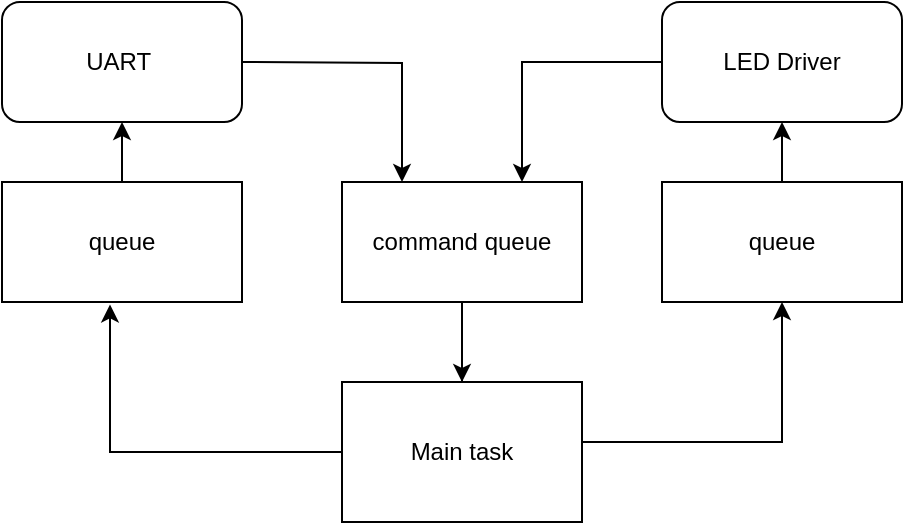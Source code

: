 <mxfile version="14.6.10" type="github">
  <diagram id="n0rHSR_Zh-n0s8IzZnWL" name="Page-1">
    <mxGraphModel dx="1038" dy="477" grid="1" gridSize="10" guides="1" tooltips="1" connect="1" arrows="1" fold="1" page="1" pageScale="1" pageWidth="850" pageHeight="1100" math="0" shadow="0">
      <root>
        <mxCell id="0" />
        <mxCell id="1" parent="0" />
        <mxCell id="daWbAfulQ-cQzg4_Ituz-1" value="Main task" style="rounded=0;whiteSpace=wrap;html=1;" vertex="1" parent="1">
          <mxGeometry x="250" y="260" width="120" height="70" as="geometry" />
        </mxCell>
        <mxCell id="daWbAfulQ-cQzg4_Ituz-2" value="UART&amp;nbsp;" style="rounded=1;whiteSpace=wrap;html=1;" vertex="1" parent="1">
          <mxGeometry x="80" y="70" width="120" height="60" as="geometry" />
        </mxCell>
        <mxCell id="daWbAfulQ-cQzg4_Ituz-3" value="LED Driver" style="rounded=1;whiteSpace=wrap;html=1;" vertex="1" parent="1">
          <mxGeometry x="410" y="70" width="120" height="60" as="geometry" />
        </mxCell>
        <mxCell id="daWbAfulQ-cQzg4_Ituz-15" value="" style="edgeStyle=orthogonalEdgeStyle;rounded=0;orthogonalLoop=1;jettySize=auto;html=1;" edge="1" parent="1" target="daWbAfulQ-cQzg4_Ituz-1">
          <mxGeometry relative="1" as="geometry">
            <mxPoint x="310" y="260" as="sourcePoint" />
            <Array as="points">
              <mxPoint x="310" y="220" />
              <mxPoint x="310" y="220" />
            </Array>
          </mxGeometry>
        </mxCell>
        <mxCell id="daWbAfulQ-cQzg4_Ituz-4" value="command queue" style="rounded=0;whiteSpace=wrap;html=1;" vertex="1" parent="1">
          <mxGeometry x="250" y="160" width="120" height="60" as="geometry" />
        </mxCell>
        <mxCell id="daWbAfulQ-cQzg4_Ituz-11" style="edgeStyle=orthogonalEdgeStyle;rounded=0;orthogonalLoop=1;jettySize=auto;html=1;exitX=0.5;exitY=0;exitDx=0;exitDy=0;entryX=0.5;entryY=1;entryDx=0;entryDy=0;" edge="1" parent="1" source="daWbAfulQ-cQzg4_Ituz-5" target="daWbAfulQ-cQzg4_Ituz-2">
          <mxGeometry relative="1" as="geometry" />
        </mxCell>
        <mxCell id="daWbAfulQ-cQzg4_Ituz-5" value="queue" style="rounded=0;whiteSpace=wrap;html=1;" vertex="1" parent="1">
          <mxGeometry x="80" y="160" width="120" height="60" as="geometry" />
        </mxCell>
        <mxCell id="daWbAfulQ-cQzg4_Ituz-12" style="edgeStyle=orthogonalEdgeStyle;rounded=0;orthogonalLoop=1;jettySize=auto;html=1;exitX=0.5;exitY=0;exitDx=0;exitDy=0;entryX=0.5;entryY=1;entryDx=0;entryDy=0;" edge="1" parent="1" source="daWbAfulQ-cQzg4_Ituz-6" target="daWbAfulQ-cQzg4_Ituz-3">
          <mxGeometry relative="1" as="geometry" />
        </mxCell>
        <mxCell id="daWbAfulQ-cQzg4_Ituz-6" value="queue" style="rounded=0;whiteSpace=wrap;html=1;" vertex="1" parent="1">
          <mxGeometry x="410" y="160" width="120" height="60" as="geometry" />
        </mxCell>
        <mxCell id="daWbAfulQ-cQzg4_Ituz-7" value="" style="endArrow=classic;html=1;rounded=0;edgeStyle=orthogonalEdgeStyle;entryX=0.5;entryY=1;entryDx=0;entryDy=0;exitX=1;exitY=0.5;exitDx=0;exitDy=0;" edge="1" parent="1" source="daWbAfulQ-cQzg4_Ituz-1" target="daWbAfulQ-cQzg4_Ituz-6">
          <mxGeometry width="50" height="50" relative="1" as="geometry">
            <mxPoint x="420" y="290" as="sourcePoint" />
            <mxPoint x="470" y="240" as="targetPoint" />
            <Array as="points">
              <mxPoint x="370" y="290" />
              <mxPoint x="470" y="290" />
            </Array>
          </mxGeometry>
        </mxCell>
        <mxCell id="daWbAfulQ-cQzg4_Ituz-9" value="" style="endArrow=classic;html=1;rounded=0;edgeStyle=orthogonalEdgeStyle;exitX=0;exitY=0.5;exitDx=0;exitDy=0;entryX=0.45;entryY=1.02;entryDx=0;entryDy=0;entryPerimeter=0;" edge="1" parent="1" source="daWbAfulQ-cQzg4_Ituz-1" target="daWbAfulQ-cQzg4_Ituz-5">
          <mxGeometry width="50" height="50" relative="1" as="geometry">
            <mxPoint x="80" y="290" as="sourcePoint" />
            <mxPoint x="130" y="240" as="targetPoint" />
          </mxGeometry>
        </mxCell>
        <mxCell id="daWbAfulQ-cQzg4_Ituz-13" value="" style="endArrow=classic;html=1;rounded=0;edgeStyle=orthogonalEdgeStyle;entryX=0.25;entryY=0;entryDx=0;entryDy=0;" edge="1" parent="1" target="daWbAfulQ-cQzg4_Ituz-4">
          <mxGeometry width="50" height="50" relative="1" as="geometry">
            <mxPoint x="200" y="100" as="sourcePoint" />
            <mxPoint x="250" y="50" as="targetPoint" />
          </mxGeometry>
        </mxCell>
        <mxCell id="daWbAfulQ-cQzg4_Ituz-14" value="" style="endArrow=classic;html=1;rounded=0;edgeStyle=orthogonalEdgeStyle;exitX=0;exitY=0.5;exitDx=0;exitDy=0;entryX=0.75;entryY=0;entryDx=0;entryDy=0;" edge="1" parent="1" source="daWbAfulQ-cQzg4_Ituz-3" target="daWbAfulQ-cQzg4_Ituz-4">
          <mxGeometry width="50" height="50" relative="1" as="geometry">
            <mxPoint x="320" y="100" as="sourcePoint" />
            <mxPoint x="370" y="50" as="targetPoint" />
          </mxGeometry>
        </mxCell>
      </root>
    </mxGraphModel>
  </diagram>
</mxfile>
